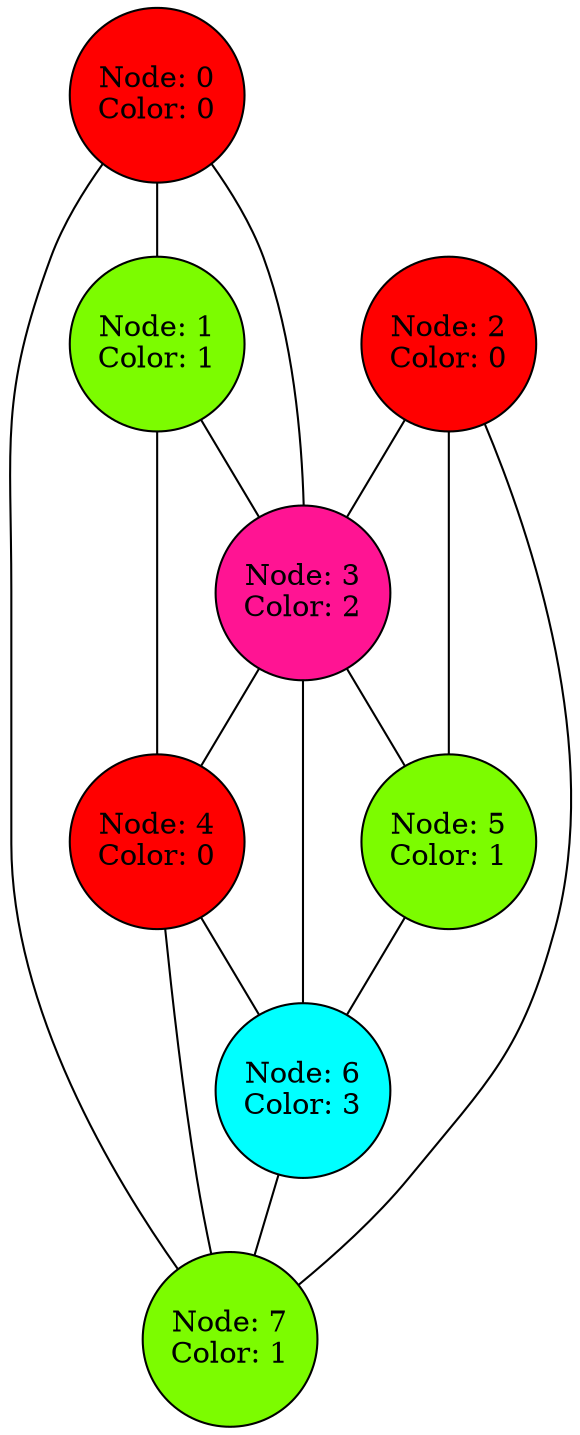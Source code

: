 digraph HelloGraph {
	node [shape="circle", style="filled", margin="0.01"];
	edge [dir="none"];

	"box0" [label="Node: 0\nColor: 0", fillcolor="red"];
	"box1" [label="Node: 1\nColor: 1", fillcolor="lawngreen"];
	"box2" [label="Node: 2\nColor: 0", fillcolor="red"];
	"box3" [label="Node: 3\nColor: 2", fillcolor="deeppink"];
	"box4" [label="Node: 4\nColor: 0", fillcolor="red"];
	"box5" [label="Node: 5\nColor: 1", fillcolor="lawngreen"];
	"box6" [label="Node: 6\nColor: 3", fillcolor="cyan"];
	"box7" [label="Node: 7\nColor: 1", fillcolor="lawngreen"];

	"box0" -> "box1";
	"box0" -> "box3";
	"box0" -> "box7";
	"box1" -> "box3";
	"box1" -> "box4";
	"box2" -> "box3";
	"box2" -> "box5";
	"box2" -> "box7";
	"box3" -> "box4";
	"box3" -> "box5";
	"box3" -> "box6";
	"box4" -> "box6";
	"box4" -> "box7";
	"box5" -> "box6";
	"box6" -> "box7";
}
